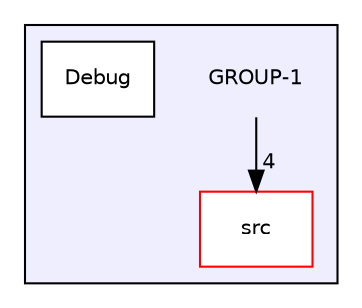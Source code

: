 digraph "GROUP-1" {
  compound=true
  node [ fontsize="10", fontname="Helvetica"];
  edge [ labelfontsize="10", labelfontname="Helvetica"];
  subgraph clusterdir_75e213ec0be569d93fa4159af64c0a12 {
    graph [ bgcolor="#eeeeff", pencolor="black", label="" URL="dir_75e213ec0be569d93fa4159af64c0a12.html"];
    dir_75e213ec0be569d93fa4159af64c0a12 [shape=plaintext label="GROUP-1"];
    dir_a29d0e4f727177e8ff7539371d7f34d5 [shape=box label="Debug" color="black" fillcolor="white" style="filled" URL="dir_a29d0e4f727177e8ff7539371d7f34d5.html"];
    dir_22dcedbf368a72a8858e5e751cb2dc1c [shape=box label="src" color="red" fillcolor="white" style="filled" URL="dir_22dcedbf368a72a8858e5e751cb2dc1c.html"];
  }
  dir_75e213ec0be569d93fa4159af64c0a12->dir_22dcedbf368a72a8858e5e751cb2dc1c [headlabel="4", labeldistance=1.5 headhref="dir_000000_000002.html"];
}
